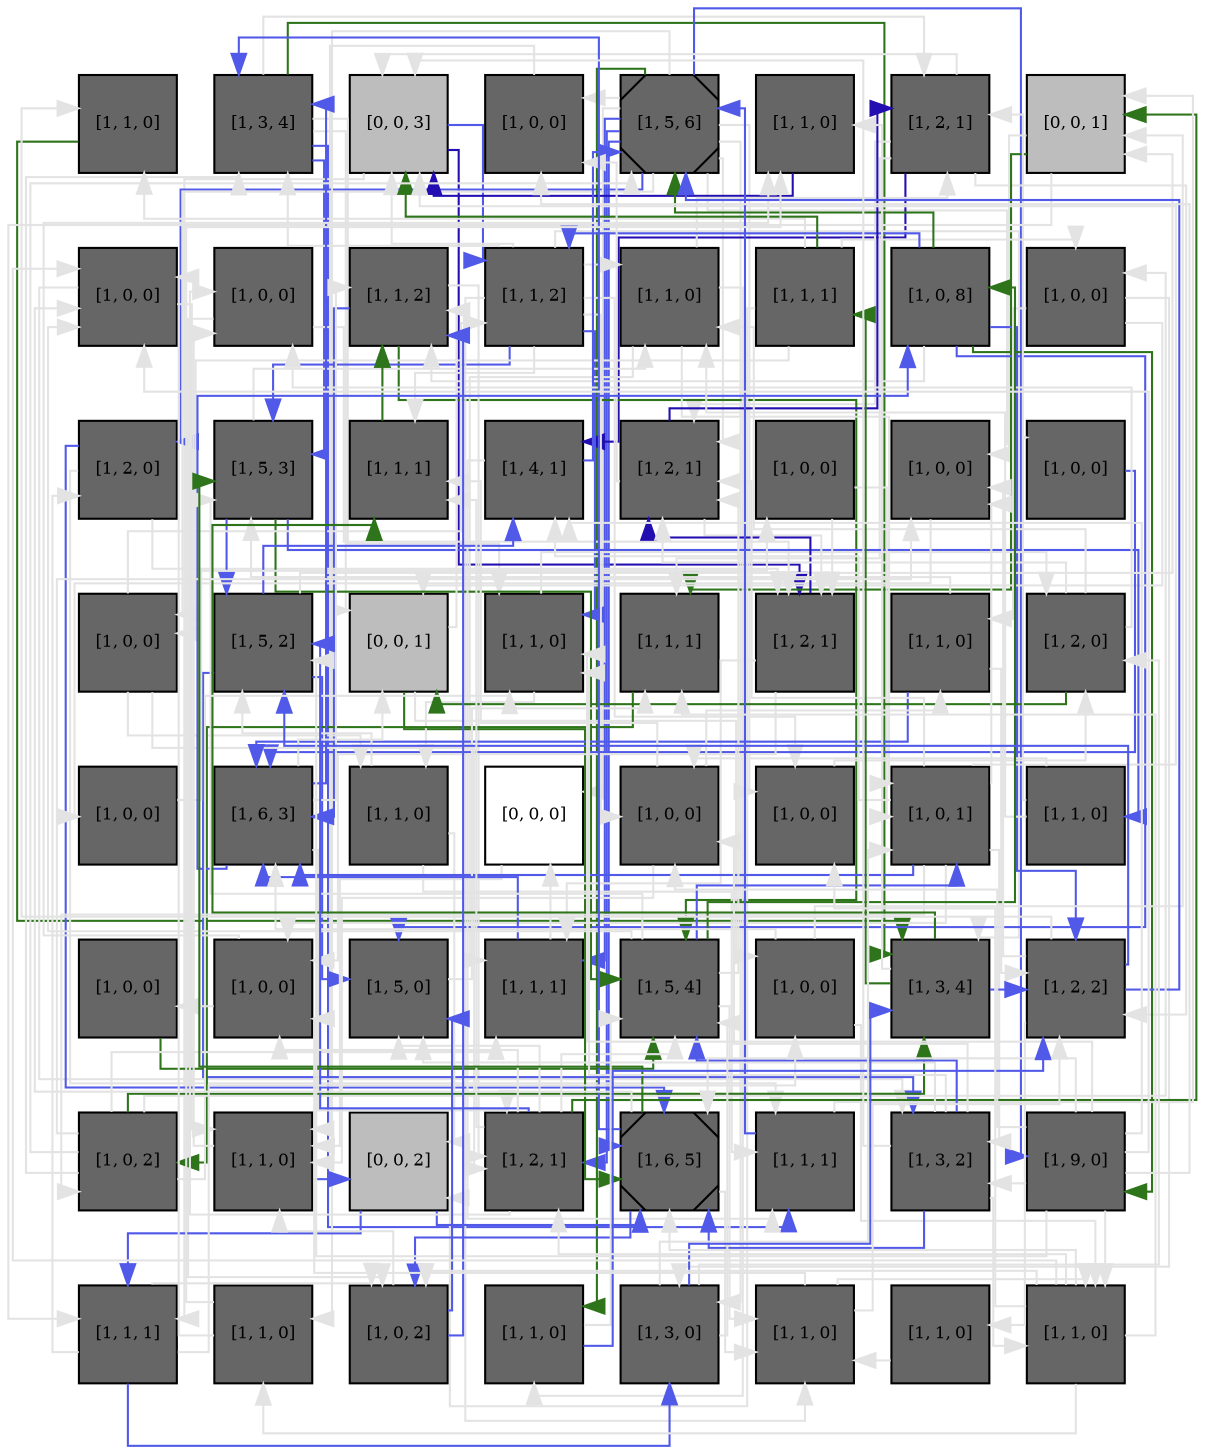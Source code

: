 digraph layout  {
rankdir=TB;
splines=ortho;
node [fixedsize=false, style=filled, width="0.6"];
edge [constraint=false];
0 [fillcolor="#666666", fontsize=8, label="[1, 1, 0]", shape=square, tooltip="name:  STAT6 ,\nin_degree: 2,\nout_degree: 1"];
1 [fillcolor="#666666", fontsize=8, label="[1, 3, 4]", shape=square, tooltip="name:  Eomes ,\nin_degree: 4,\nout_degree: 6"];
2 [fillcolor="#bdbdbd", fontsize=8, label="[0, 0, 3]", shape=square, tooltip="name: None,\nin_degree: 6,\nout_degree: 3"];
3 [fillcolor="#666666", fontsize=8, label="[1, 0, 0]", shape=square, tooltip="name:  IL27 ,\nin_degree: 3,\nout_degree: 1"];
4 [fillcolor="#666666", fontsize=8, label="[1, 5, 6]", shape=Msquare, tooltip="name:  Tbet ,\nin_degree: 5,\nout_degree: 14"];
5 [fillcolor="#666666", fontsize=8, label="[1, 1, 0]", shape=square, tooltip="name:  Notch1 ,\nin_degree: 3,\nout_degree: 1"];
6 [fillcolor="#666666", fontsize=8, label="[1, 2, 1]", shape=square, tooltip="name:  IL4R ,\nin_degree: 4,\nout_degree: 5"];
7 [fillcolor="#bdbdbd", fontsize=8, label="[0, 0, 1]", shape=square, tooltip="name: None,\nin_degree: 4,\nout_degree: 3"];
8 [fillcolor="#666666", fontsize=8, label="[1, 0, 0]", shape=square, tooltip="name: TCR,\nin_degree: 5,\nout_degree: 2"];
9 [fillcolor="#666666", fontsize=8, label="[1, 0, 0]", shape=square, tooltip="name: IL23,\nin_degree: 3,\nout_degree: 2"];
10 [fillcolor="#666666", fontsize=8, label="[1, 1, 2]", shape=square, tooltip="name:  Prf1 ,\nin_degree: 5,\nout_degree: 3"];
11 [fillcolor="#666666", fontsize=8, label="[1, 1, 2]", shape=square, tooltip="name:  IL2R ,\nin_degree: 3,\nout_degree: 10"];
12 [fillcolor="#666666", fontsize=8, label="[1, 1, 0]", shape=square, tooltip="name:  IL17 ,\nin_degree: 4,\nout_degree: 4"];
13 [fillcolor="#666666", fontsize=8, label="[1, 1, 1]", shape=square, tooltip="name:  JAK1 ,\nin_degree: 1,\nout_degree: 5"];
14 [fillcolor="#666666", fontsize=8, label="[1, 0, 8]", shape=square, tooltip="name:  TCR ,\nin_degree: 2,\nout_degree: 6"];
15 [fillcolor="#666666", fontsize=8, label="[1, 0, 0]", shape=square, tooltip="name: IL7,\nin_degree: 2,\nout_degree: 3"];
16 [fillcolor="#666666", fontsize=8, label="[1, 2, 0]", shape=square, tooltip="name:  STAT4 ,\nin_degree: 2,\nout_degree: 3"];
17 [fillcolor="#666666", fontsize=8, label="[1, 5, 3]", shape=square, tooltip="name:  CD8 ,\nin_degree: 5,\nout_degree: 4"];
18 [fillcolor="#666666", fontsize=8, label="[1, 1, 1]", shape=square, tooltip="name:  Gzmb ,\nin_degree: 4,\nout_degree: 1"];
19 [fillcolor="#666666", fontsize=8, label="[1, 4, 1]", shape=square, tooltip="name:  CD4 ,\nin_degree: 4,\nout_degree: 2"];
20 [fillcolor="#666666", fontsize=8, label="[1, 2, 1]", shape=square, tooltip="name:  IL4 ,\nin_degree: 6,\nout_degree: 3"];
21 [fillcolor="#666666", fontsize=8, label="[1, 0, 0]", shape=square, tooltip="name:  IL18 ,\nin_degree: 1,\nout_degree: 2"];
22 [fillcolor="#666666", fontsize=8, label="[1, 0, 0]", shape=square, tooltip="name: Dll1,\nin_degree: 4,\nout_degree: 1"];
23 [fillcolor="#666666", fontsize=8, label="[1, 0, 0]", shape=square, tooltip="name:  IL12 ,\nin_degree: 1,\nout_degree: 1"];
24 [fillcolor="#666666", fontsize=8, label="[1, 0, 0]", shape=square, tooltip="name:  IL2 ,\nin_degree: 2,\nout_degree: 3"];
25 [fillcolor="#666666", fontsize=8, label="[1, 5, 2]", shape=square, tooltip="name:  Runx3 ,\nin_degree: 5,\nout_degree: 4"];
26 [fillcolor="#bdbdbd", fontsize=8, label="[0, 0, 1]", shape=square, tooltip="name: None,\nin_degree: 4,\nout_degree: 3"];
27 [fillcolor="#666666", fontsize=8, label="[1, 1, 0]", shape=square, tooltip="name:  IL10 ,\nin_degree: 5,\nout_degree: 2"];
28 [fillcolor="#666666", fontsize=8, label="[1, 1, 1]", shape=square, tooltip="name:  IFNgR ,\nin_degree: 4,\nout_degree: 1"];
29 [fillcolor="#666666", fontsize=8, label="[1, 2, 1]", shape=square, tooltip="name:  IL18R ,\nin_degree: 5,\nout_degree: 3"];
30 [fillcolor="#666666", fontsize=8, label="[1, 1, 0]", shape=square, tooltip="name:  TGFBR ,\nin_degree: 2,\nout_degree: 3"];
31 [fillcolor="#666666", fontsize=8, label="[1, 2, 0]", shape=square, tooltip="name:  SOCS ,\nin_degree: 3,\nout_degree: 4"];
32 [fillcolor="#666666", fontsize=8, label="[1, 0, 0]", shape=square, tooltip="name: IL12,\nin_degree: 1,\nout_degree: 1"];
33 [fillcolor="#666666", fontsize=8, label="[1, 6, 3]", shape=square, tooltip="name:  Foxp3 ,\nin_degree: 6,\nout_degree: 5"];
34 [fillcolor="#666666", fontsize=8, label="[1, 1, 0]", shape=square, tooltip="name:  IL10R ,\nin_degree: 2,\nout_degree: 3"];
35 [fillcolor="#FFFFFF", fontsize=8, label="[0, 0, 0]", shape=square, tooltip="name: None,\nin_degree: 2,\nout_degree: 1"];
36 [fillcolor="#666666", fontsize=8, label="[1, 0, 0]", shape=square, tooltip="name: IL27,\nin_degree: 4,\nout_degree: 3"];
37 [fillcolor="#666666", fontsize=8, label="[1, 0, 0]", shape=square, tooltip="name: IL2,\nin_degree: 3,\nout_degree: 1"];
38 [fillcolor="#666666", fontsize=8, label="[1, 0, 1]", shape=square, tooltip="name:  IFNB ,\nin_degree: 4,\nout_degree: 8"];
39 [fillcolor="#666666", fontsize=8, label="[1, 1, 0]", shape=square, tooltip="name:  TGFB ,\nin_degree: 1,\nout_degree: 3"];
40 [fillcolor="#666666", fontsize=8, label="[1, 0, 0]", shape=square, tooltip="name:  IL23 ,\nin_degree: 1,\nout_degree: 1"];
41 [fillcolor="#666666", fontsize=8, label="[1, 0, 0]", shape=square, tooltip="name:  Dll1 ,\nin_degree: 4,\nout_degree: 2"];
42 [fillcolor="#666666", fontsize=8, label="[1, 5, 0]", shape=square, tooltip="name:  IFNg ,\nin_degree: 5,\nout_degree: 1"];
43 [fillcolor="#666666", fontsize=8, label="[1, 1, 1]", shape=square, tooltip="name:  IRAK ,\nin_degree: 4,\nout_degree: 2"];
44 [fillcolor="#666666", fontsize=8, label="[1, 5, 4]", shape=square, tooltip="name:  GATA3 ,\nin_degree: 7,\nout_degree: 6"];
45 [fillcolor="#666666", fontsize=8, label="[1, 0, 0]", shape=square, tooltip="name:  IL7 ,\nin_degree: 2,\nout_degree: 3"];
46 [fillcolor="#666666", fontsize=8, label="[1, 3, 4]", shape=square, tooltip="name:  STAT5 ,\nin_degree: 5,\nout_degree: 4"];
47 [fillcolor="#666666", fontsize=8, label="[1, 2, 2]", shape=square, tooltip="name:  IL12R ,\nin_degree: 6,\nout_degree: 5"];
48 [fillcolor="#666666", fontsize=8, label="[1, 0, 2]", shape=square, tooltip="name: IL18,\nin_degree: 2,\nout_degree: 7"];
49 [fillcolor="#666666", fontsize=8, label="[1, 1, 0]", shape=square, tooltip="name:  IL27R ,\nin_degree: 5,\nout_degree: 2"];
50 [fillcolor="#bdbdbd", fontsize=8, label="[0, 0, 2]", shape=square, tooltip="name: None,\nin_degree: 3,\nout_degree: 2"];
51 [fillcolor="#666666", fontsize=8, label="[1, 2, 1]", shape=square, tooltip="name:  IL7R ,\nin_degree: 5,\nout_degree: 7"];
52 [fillcolor="#666666", fontsize=8, label="[1, 6, 5]", shape=Msquare, tooltip="name:  RORgt ,\nin_degree: 7,\nout_degree: 5"];
53 [fillcolor="#666666", fontsize=8, label="[1, 1, 1]", shape=square, tooltip="name:  SMAD2 ,\nin_degree: 4,\nout_degree: 2"];
54 [fillcolor="#666666", fontsize=8, label="[1, 3, 2]", shape=square, tooltip="name:  STAT3 ,\nin_degree: 4,\nout_degree: 7"];
55 [fillcolor="#666666", fontsize=8, label="[1, 9, 0]", shape=square, tooltip="name:  ThPOK ,\nin_degree: 2,\nout_degree: 9"];
56 [fillcolor="#666666", fontsize=8, label="[1, 1, 1]", shape=square, tooltip="name:  IFNBR ,\nin_degree: 3,\nout_degree: 4"];
57 [fillcolor="#666666", fontsize=8, label="[1, 1, 0]", shape=square, tooltip="name:  JAK3 ,\nin_degree: 2,\nout_degree: 2"];
58 [fillcolor="#666666", fontsize=8, label="[1, 0, 2]", shape=square, tooltip="name: IFNB,\nin_degree: 4,\nout_degree: 3"];
59 [fillcolor="#666666", fontsize=8, label="[1, 1, 0]", shape=square, tooltip="name:  IL23R ,\nin_degree: 2,\nout_degree: 2"];
60 [fillcolor="#666666", fontsize=8, label="[1, 3, 0]", shape=square, tooltip="name:  STAT1 ,\nin_degree: 3,\nout_degree: 4"];
61 [fillcolor="#666666", fontsize=8, label="[1, 1, 0]", shape=square, tooltip="name:  IL6 ,\nin_degree: 4,\nout_degree: 3"];
62 [fillcolor="#666666", fontsize=8, label="[1, 1, 0]", shape=square, tooltip="name:  NFAT ,\nin_degree: 1,\nout_degree: 1"];
63 [fillcolor="#666666", fontsize=8, label="[1, 1, 0]", shape=square, tooltip="name:  IL6R ,\nin_degree: 4,\nout_degree: 7"];
0 -> 46  [color="#2E741B", style="penwidth(0.1)", tooltip="0( STAT6 ) to 29( IL18R )", weight=1];
1 -> 27  [color=grey89, style="penwidth(0.1)", tooltip=" ", weight=1];
1 -> 17  [color="#5159E8", style="penwidth(0.1)", tooltip="33( Foxp3 ) to 39( TGFB )", weight=1];
1 -> 53  [color="#5159E8", style="penwidth(0.1)", tooltip="52( RORgt ) to 4( Tbet )", weight=1];
1 -> 6  [color=grey89, style="penwidth(0.1)", tooltip=" ", weight=1];
1 -> 26  [color=grey89, style="penwidth(0.1)", tooltip=" ", weight=1];
1 -> 46  [color="#2E741B", style="penwidth(0.1)", tooltip="31( SOCS ) to 46( STAT5 )", weight=1];
2 -> 29  [color="#230FB1", style="penwidth(0.1)", tooltip="5( Notch1 ) to 19( CD4 )", weight=1];
2 -> 56  [color=grey89, style="penwidth(0.1)", tooltip=" ", weight=1];
2 -> 11  [color="#5159E8", style="penwidth(0.1)", tooltip="5( Notch1 ) to 17( CD8 )", weight=1];
3 -> 49  [color=grey89, style="penwidth(0.1)", tooltip=" ", weight=1];
4 -> 43  [color="#5159E8", style="penwidth(0.1)", tooltip="53( SMAD2 ) to 33( Foxp3 )", weight=1];
4 -> 51  [color="#5159E8", style="penwidth(0.1)", tooltip="19( CD4 ) to 25( Runx3 )", weight=1];
4 -> 37  [color=grey89, style="penwidth(0.1)", tooltip=" ", weight=1];
4 -> 55  [color="#5159E8", style="penwidth(0.1)", tooltip="25( Runx3 ) to 55( ThPOK )", weight=1];
4 -> 57  [color=grey89, style="penwidth(0.1)", tooltip=" ", weight=1];
4 -> 20  [color=grey89, style="penwidth(0.1)", tooltip=" ", weight=1];
4 -> 52  [color="#5159E8", style="penwidth(0.1)", tooltip="44( GATA3 ) to 52( RORgt )", weight=1];
4 -> 35  [color=grey89, style="penwidth(0.1)", tooltip=" ", weight=1];
4 -> 3  [color=grey89, style="penwidth(0.1)", tooltip=" ", weight=1];
4 -> 59  [color="#2E741B", style="penwidth(0.1)", tooltip="40( IL23 ) to 59( IL23R )", weight=1];
4 -> 16  [color="#5159E8", style="penwidth(0.1)", tooltip="44( GATA3 ) to 16( STAT4 )", weight=1];
4 -> 60  [color=grey89, style="penwidth(0.1)", tooltip=" ", weight=1];
4 -> 24  [color=grey89, style="penwidth(0.1)", tooltip=" ", weight=1];
4 -> 23  [color=grey89, style="penwidth(0.1)", tooltip=" ", weight=1];
5 -> 2  [color="#230FB1", style="penwidth(0.1)", tooltip="5( Notch1 ) to 19( CD4 )", weight=1];
6 -> 19  [color="#230FB1", style="penwidth(0.1)", tooltip="5( Notch1 ) to 19( CD4 )", weight=1];
6 -> 28  [color=grey89, style="penwidth(0.1)", tooltip=" ", weight=1];
6 -> 2  [color=grey89, style="penwidth(0.1)", tooltip=" ", weight=1];
6 -> 20  [color=grey89, style="penwidth(0.1)", tooltip=" ", weight=1];
6 -> 47  [color=grey89, style="penwidth(0.1)", tooltip=" ", weight=1];
7 -> 28  [color="#2E741B", style="penwidth(0.1)", tooltip="51( IL7R ) to 46( STAT5 )", weight=1];
7 -> 56  [color=grey89, style="penwidth(0.1)", tooltip=" ", weight=1];
7 -> 22  [color=grey89, style="penwidth(0.1)", tooltip=" ", weight=1];
8 -> 49  [color=grey89, style="penwidth(0.1)", tooltip=" ", weight=1];
8 -> 54  [color=grey89, style="penwidth(0.1)", tooltip=" ", weight=1];
9 -> 29  [color=grey89, style="penwidth(0.1)", tooltip=" ", weight=1];
9 -> 58  [color=grey89, style="penwidth(0.1)", tooltip=" ", weight=1];
10 -> 51  [color=grey89, style="penwidth(0.1)", tooltip=" ", weight=1];
10 -> 33  [color="#5159E8", style="penwidth(0.1)", tooltip="52( RORgt ) to 33( Foxp3 )", weight=1];
10 -> 44  [color="#2E741B", style="penwidth(0.1)", tooltip="0( STAT6 ) to 44( GATA3 )", weight=1];
11 -> 36  [color=grey89, style="penwidth(0.1)", tooltip=" ", weight=1];
11 -> 2  [color=grey89, style="penwidth(0.1)", tooltip=" ", weight=1];
11 -> 17  [color="#5159E8", style="penwidth(0.1)", tooltip="5( Notch1 ) to 17( CD8 )", weight=1];
11 -> 1  [color=grey89, style="penwidth(0.1)", tooltip=" ", weight=1];
11 -> 27  [color="#5159E8", style="penwidth(0.1)", tooltip="44( GATA3 ) to 27( IL10 )", weight=1];
11 -> 61  [color=grey89, style="penwidth(0.1)", tooltip=" ", weight=1];
11 -> 46  [color=grey89, style="penwidth(0.1)", tooltip=" ", weight=1];
11 -> 12  [color=grey89, style="penwidth(0.1)", tooltip=" ", weight=1];
11 -> 18  [color=grey89, style="penwidth(0.1)", tooltip=" ", weight=1];
11 -> 37  [color=grey89, style="penwidth(0.1)", tooltip=" ", weight=1];
12 -> 38  [color=grey89, style="penwidth(0.1)", tooltip=" ", weight=1];
12 -> 59  [color=grey89, style="penwidth(0.1)", tooltip=" ", weight=1];
12 -> 6  [color=grey89, style="penwidth(0.1)", tooltip=" ", weight=1];
12 -> 43  [color=grey89, style="penwidth(0.1)", tooltip=" ", weight=1];
13 -> 24  [color=grey89, style="penwidth(0.1)", tooltip=" ", weight=1];
13 -> 0  [color=grey89, style="penwidth(0.1)", tooltip=" ", weight=1];
13 -> 2  [color="#2E741B", style="penwidth(0.1)", tooltip="0( STAT6 ) to 29( IL18R )", weight=1];
13 -> 15  [color=grey89, style="penwidth(0.1)", tooltip=" ", weight=1];
13 -> 50  [color=grey89, style="penwidth(0.1)", tooltip=" ", weight=1];
14 -> 11  [color="#5159E8", style="penwidth(0.1)", tooltip="44( GATA3 ) to 27( IL10 )", weight=1];
14 -> 4  [color="#2E741B", style="penwidth(0.1)", tooltip="40( IL23 ) to 59( IL23R )", weight=1];
14 -> 42  [color="#5159E8", style="penwidth(0.1)", tooltip="43( IRAK ) to 42( IFNg )", weight=1];
14 -> 55  [color="#2E741B", style="penwidth(0.1)", tooltip="52( RORgt ) to 55( ThPOK )", weight=1];
14 -> 47  [color="#5159E8", style="penwidth(0.1)", tooltip="23( IL12 ) to 47( IL12R )", weight=1];
14 -> 10  [color=grey89, style="penwidth(0.1)", tooltip=" ", weight=1];
15 -> 60  [color=grey89, style="penwidth(0.1)", tooltip=" ", weight=1];
15 -> 30  [color=grey89, style="penwidth(0.1)", tooltip=" ", weight=1];
15 -> 26  [color=grey89, style="penwidth(0.1)", tooltip=" ", weight=1];
16 -> 52  [color="#5159E8", style="penwidth(0.1)", tooltip="16( STAT4 ) to 42( IFNg )", weight=1];
16 -> 29  [color=grey89, style="penwidth(0.1)", tooltip=" ", weight=1];
16 -> 53  [color=grey89, style="penwidth(0.1)", tooltip=" ", weight=1];
17 -> 39  [color="#5159E8", style="penwidth(0.1)", tooltip="33( Foxp3 ) to 39( TGFB )", weight=1];
17 -> 12  [color=grey89, style="penwidth(0.1)", tooltip=" ", weight=1];
17 -> 44  [color="#2E741B", style="penwidth(0.1)", tooltip="52( RORgt ) to 55( ThPOK )", weight=1];
17 -> 25  [color="#5159E8", style="penwidth(0.1)", tooltip="1( Eomes ) to 42( IFNg )", weight=1];
18 -> 10  [color="#2E741B", style="penwidth(0.1)", tooltip="0( STAT6 ) to 44( GATA3 )", weight=1];
19 -> 53  [color=grey89, style="penwidth(0.1)", tooltip=" ", weight=1];
19 -> 4  [color="#5159E8", style="penwidth(0.1)", tooltip="19( CD4 ) to 25( Runx3 )", weight=1];
20 -> 29  [color=grey89, style="penwidth(0.1)", tooltip=" ", weight=1];
20 -> 6  [color="#230FB1", style="penwidth(0.1)", tooltip="5( Notch1 ) to 19( CD4 )", weight=1];
20 -> 3  [color=grey89, style="penwidth(0.1)", tooltip=" ", weight=1];
21 -> 38  [color=grey89, style="penwidth(0.1)", tooltip=" ", weight=1];
21 -> 29  [color=grey89, style="penwidth(0.1)", tooltip=" ", weight=1];
22 -> 32  [color=grey89, style="penwidth(0.1)", tooltip=" ", weight=1];
23 -> 33  [color="#5159E8", style="penwidth(0.1)", tooltip="23( IL12 ) to 47( IL12R )", weight=1];
24 -> 34  [color=grey89, style="penwidth(0.1)", tooltip=" ", weight=1];
24 -> 51  [color=grey89, style="penwidth(0.1)", tooltip=" ", weight=1];
24 -> 11  [color=grey89, style="penwidth(0.1)", tooltip=" ", weight=1];
25 -> 19  [color="#5159E8", style="penwidth(0.1)", tooltip="25( Runx3 ) to 55( ThPOK )", weight=1];
25 -> 42  [color="#5159E8", style="penwidth(0.1)", tooltip="1( Eomes ) to 42( IFNg )", weight=1];
25 -> 54  [color="#5159E8", style="penwidth(0.1)", tooltip="59( IL23R ) to 54( STAT3 )", weight=1];
25 -> 7  [color=grey89, style="penwidth(0.1)", tooltip=" ", weight=1];
26 -> 52  [color="#2E741B", style="penwidth(0.1)", tooltip="31( SOCS ) to 46( STAT5 )", weight=1];
26 -> 10  [color=grey89, style="penwidth(0.1)", tooltip=" ", weight=1];
26 -> 45  [color=grey89, style="penwidth(0.1)", tooltip=" ", weight=1];
27 -> 31  [color=grey89, style="penwidth(0.1)", tooltip=" ", weight=1];
27 -> 34  [color=grey89, style="penwidth(0.1)", tooltip=" ", weight=1];
28 -> 48  [color="#2E741B", style="penwidth(0.1)", tooltip="51( IL7R ) to 46( STAT5 )", weight=1];
29 -> 41  [color=grey89, style="penwidth(0.1)", tooltip=" ", weight=1];
29 -> 20  [color="#230FB1", style="penwidth(0.1)", tooltip="5( Notch1 ) to 19( CD4 )", weight=1];
29 -> 43  [color=grey89, style="penwidth(0.1)", tooltip=" ", weight=1];
30 -> 47  [color=grey89, style="penwidth(0.1)", tooltip=" ", weight=1];
30 -> 33  [color="#5159E8", style="penwidth(0.1)", tooltip="30( TGFBR ) to 53( SMAD2 )", weight=1];
30 -> 17  [color=grey89, style="penwidth(0.1)", tooltip=" ", weight=1];
31 -> 26  [color="#2E741B", style="penwidth(0.1)", tooltip="31( SOCS ) to 46( STAT5 )", weight=1];
31 -> 9  [color=grey89, style="penwidth(0.1)", tooltip=" ", weight=1];
31 -> 20  [color=grey89, style="penwidth(0.1)", tooltip=" ", weight=1];
31 -> 12  [color=grey89, style="penwidth(0.1)", tooltip=" ", weight=1];
32 -> 21  [color=grey89, style="penwidth(0.1)", tooltip=" ", weight=1];
33 -> 10  [color=grey89, style="penwidth(0.1)", tooltip=" ", weight=1];
33 -> 26  [color=grey89, style="penwidth(0.1)", tooltip=" ", weight=1];
33 -> 14  [color="#5159E8", style="penwidth(0.1)", tooltip="23( IL12 ) to 47( IL12R )", weight=1];
33 -> 51  [color=grey89, style="penwidth(0.1)", tooltip=" ", weight=1];
33 -> 1  [color="#5159E8", style="penwidth(0.1)", tooltip="33( Foxp3 ) to 39( TGFB )", weight=1];
34 -> 50  [color=grey89, style="penwidth(0.1)", tooltip=" ", weight=1];
34 -> 25  [color=grey89, style="penwidth(0.1)", tooltip=" ", weight=1];
34 -> 53  [color=grey89, style="penwidth(0.1)", tooltip=" ", weight=1];
35 -> 49  [color=grey89, style="penwidth(0.1)", tooltip=" ", weight=1];
36 -> 30  [color=grey89, style="penwidth(0.1)", tooltip=" ", weight=1];
36 -> 18  [color=grey89, style="penwidth(0.1)", tooltip=" ", weight=1];
36 -> 49  [color=grey89, style="penwidth(0.1)", tooltip=" ", weight=1];
37 -> 31  [color=grey89, style="penwidth(0.1)", tooltip=" ", weight=1];
38 -> 48  [color=grey89, style="penwidth(0.1)", tooltip=" ", weight=1];
38 -> 54  [color=grey89, style="penwidth(0.1)", tooltip=" ", weight=1];
38 -> 2  [color=grey89, style="penwidth(0.1)", tooltip=" ", weight=1];
38 -> 22  [color=grey89, style="penwidth(0.1)", tooltip=" ", weight=1];
38 -> 19  [color=grey89, style="penwidth(0.1)", tooltip=" ", weight=1];
38 -> 33  [color="#5159E8", style="penwidth(0.1)", tooltip="54( STAT3 ) to 33( Foxp3 )", weight=1];
38 -> 20  [color=grey89, style="penwidth(0.1)", tooltip=" ", weight=1];
38 -> 41  [color=grey89, style="penwidth(0.1)", tooltip=" ", weight=1];
39 -> 6  [color=grey89, style="penwidth(0.1)", tooltip=" ", weight=1];
39 -> 12  [color=grey89, style="penwidth(0.1)", tooltip=" ", weight=1];
39 -> 36  [color=grey89, style="penwidth(0.1)", tooltip=" ", weight=1];
40 -> 44  [color="#2E741B", style="penwidth(0.1)", tooltip="40( IL23 ) to 59( IL23R )", weight=1];
41 -> 40  [color=grey89, style="penwidth(0.1)", tooltip=" ", weight=1];
41 -> 5  [color=grey89, style="penwidth(0.1)", tooltip=" ", weight=1];
42 -> 28  [color=grey89, style="penwidth(0.1)", tooltip=" ", weight=1];
43 -> 33  [color="#5159E8", style="penwidth(0.1)", tooltip="53( SMAD2 ) to 33( Foxp3 )", weight=1];
43 -> 35  [color=grey89, style="penwidth(0.1)", tooltip=" ", weight=1];
44 -> 14  [color="#2E741B", style="penwidth(0.1)", tooltip="40( IL23 ) to 59( IL23R )", weight=1];
44 -> 17  [color=grey89, style="penwidth(0.1)", tooltip=" ", weight=1];
44 -> 38  [color="#5159E8", style="penwidth(0.1)", tooltip="54( STAT3 ) to 33( Foxp3 )", weight=1];
44 -> 20  [color=grey89, style="penwidth(0.1)", tooltip=" ", weight=1];
44 -> 8  [color=grey89, style="penwidth(0.1)", tooltip=" ", weight=1];
44 -> 61  [color=grey89, style="penwidth(0.1)", tooltip=" ", weight=1];
45 -> 63  [color=grey89, style="penwidth(0.1)", tooltip=" ", weight=1];
45 -> 7  [color=grey89, style="penwidth(0.1)", tooltip=" ", weight=1];
45 -> 33  [color=grey89, style="penwidth(0.1)", tooltip=" ", weight=1];
46 -> 13  [color="#2E741B", style="penwidth(0.1)", tooltip="0( STAT6 ) to 29( IL18R )", weight=1];
46 -> 5  [color=grey89, style="penwidth(0.1)", tooltip=" ", weight=1];
46 -> 47  [color="#5159E8", style="penwidth(0.1)", tooltip="60( STAT1 ) to 4( Tbet )", weight=1];
46 -> 18  [color="#2E741B", style="penwidth(0.1)", tooltip="0( STAT6 ) to 44( GATA3 )", weight=1];
47 -> 0  [color=grey89, style="penwidth(0.1)", tooltip=" ", weight=1];
47 -> 4  [color="#5159E8", style="penwidth(0.1)", tooltip="60( STAT1 ) to 4( Tbet )", weight=1];
47 -> 62  [color=grey89, style="penwidth(0.1)", tooltip=" ", weight=1];
47 -> 22  [color=grey89, style="penwidth(0.1)", tooltip=" ", weight=1];
47 -> 25  [color="#5159E8", style="penwidth(0.1)", tooltip="59( IL23R ) to 54( STAT3 )", weight=1];
48 -> 4  [color=grey89, style="penwidth(0.1)", tooltip=" ", weight=1];
48 -> 27  [color=grey89, style="penwidth(0.1)", tooltip=" ", weight=1];
48 -> 15  [color=grey89, style="penwidth(0.1)", tooltip=" ", weight=1];
48 -> 1  [color=grey89, style="penwidth(0.1)", tooltip=" ", weight=1];
48 -> 46  [color="#2E741B", style="penwidth(0.1)", tooltip="51( IL7R ) to 46( STAT5 )", weight=1];
48 -> 22  [color=grey89, style="penwidth(0.1)", tooltip=" ", weight=1];
48 -> 43  [color=grey89, style="penwidth(0.1)", tooltip=" ", weight=1];
49 -> 9  [color=grey89, style="penwidth(0.1)", tooltip=" ", weight=1];
49 -> 50  [color="#5159E8", style="penwidth(0.1)", tooltip="49( IL27R ) to 60( STAT1 )", weight=1];
50 -> 56  [color="#5159E8", style="penwidth(0.1)", tooltip="49( IL27R ) to 60( STAT1 )", weight=1];
50 -> 52  [color="#5159E8", style="penwidth(0.1)", tooltip="49( IL27R ) to 1( Eomes )", weight=1];
51 -> 7  [color="#2E741B", style="penwidth(0.1)", tooltip="51( IL7R ) to 46( STAT5 )", weight=1];
51 -> 42  [color=grey89, style="penwidth(0.1)", tooltip=" ", weight=1];
51 -> 18  [color=grey89, style="penwidth(0.1)", tooltip=" ", weight=1];
51 -> 9  [color=grey89, style="penwidth(0.1)", tooltip=" ", weight=1];
51 -> 41  [color=grey89, style="penwidth(0.1)", tooltip=" ", weight=1];
51 -> 44  [color=grey89, style="penwidth(0.1)", tooltip=" ", weight=1];
51 -> 25  [color="#5159E8", style="penwidth(0.1)", tooltip="19( CD4 ) to 25( Runx3 )", weight=1];
52 -> 58  [color="#5159E8", style="penwidth(0.1)", tooltip="52( RORgt ) to 33( Foxp3 )", weight=1];
52 -> 17  [color="#2E741B", style="penwidth(0.1)", tooltip="52( RORgt ) to 55( ThPOK )", weight=1];
52 -> 8  [color=grey89, style="penwidth(0.1)", tooltip=" ", weight=1];
52 -> 1  [color="#5159E8", style="penwidth(0.1)", tooltip="52( RORgt ) to 4( Tbet )", weight=1];
52 -> 61  [color=grey89, style="penwidth(0.1)", tooltip=" ", weight=1];
53 -> 7  [color=grey89, style="penwidth(0.1)", tooltip=" ", weight=1];
53 -> 4  [color="#5159E8", style="penwidth(0.1)", tooltip="52( RORgt ) to 4( Tbet )", weight=1];
54 -> 27  [color=grey89, style="penwidth(0.1)", tooltip=" ", weight=1];
54 -> 2  [color=grey89, style="penwidth(0.1)", tooltip=" ", weight=1];
54 -> 52  [color="#5159E8", style="penwidth(0.1)", tooltip="25( Runx3 ) to 17( CD8 )", weight=1];
54 -> 44  [color="#5159E8", style="penwidth(0.1)", tooltip="54( STAT3 ) to 33( Foxp3 )", weight=1];
54 -> 42  [color=grey89, style="penwidth(0.1)", tooltip=" ", weight=1];
54 -> 36  [color=grey89, style="penwidth(0.1)", tooltip=" ", weight=1];
54 -> 63  [color=grey89, style="penwidth(0.1)", tooltip=" ", weight=1];
55 -> 3  [color=grey89, style="penwidth(0.1)", tooltip=" ", weight=1];
55 -> 25  [color=grey89, style="penwidth(0.1)", tooltip=" ", weight=1];
55 -> 19  [color=grey89, style="penwidth(0.1)", tooltip=" ", weight=1];
55 -> 52  [color=grey89, style="penwidth(0.1)", tooltip=" ", weight=1];
55 -> 8  [color=grey89, style="penwidth(0.1)", tooltip=" ", weight=1];
55 -> 63  [color=grey89, style="penwidth(0.1)", tooltip=" ", weight=1];
55 -> 54  [color=grey89, style="penwidth(0.1)", tooltip=" ", weight=1];
55 -> 27  [color=grey89, style="penwidth(0.1)", tooltip=" ", weight=1];
55 -> 36  [color=grey89, style="penwidth(0.1)", tooltip=" ", weight=1];
56 -> 45  [color=grey89, style="penwidth(0.1)", tooltip=" ", weight=1];
56 -> 16  [color=grey89, style="penwidth(0.1)", tooltip=" ", weight=1];
56 -> 60  [color="#5159E8", style="penwidth(0.1)", tooltip="49( IL27R ) to 60( STAT1 )", weight=1];
56 -> 58  [color=grey89, style="penwidth(0.1)", tooltip=" ", weight=1];
57 -> 8  [color=grey89, style="penwidth(0.1)", tooltip=" ", weight=1];
57 -> 5  [color=grey89, style="penwidth(0.1)", tooltip=" ", weight=1];
58 -> 10  [color="#5159E8", style="penwidth(0.1)", tooltip="52( RORgt ) to 33( Foxp3 )", weight=1];
58 -> 49  [color=grey89, style="penwidth(0.1)", tooltip=" ", weight=1];
58 -> 42  [color="#5159E8", style="penwidth(0.1)", tooltip="16( STAT4 ) to 42( IFNg )", weight=1];
59 -> 47  [color="#5159E8", style="penwidth(0.1)", tooltip="59( IL23R ) to 54( STAT3 )", weight=1];
59 -> 44  [color=grey89, style="penwidth(0.1)", tooltip=" ", weight=1];
60 -> 46  [color="#5159E8", style="penwidth(0.1)", tooltip="60( STAT1 ) to 4( Tbet )", weight=1];
60 -> 38  [color=grey89, style="penwidth(0.1)", tooltip=" ", weight=1];
60 -> 31  [color=grey89, style="penwidth(0.1)", tooltip=" ", weight=1];
60 -> 44  [color=grey89, style="penwidth(0.1)", tooltip=" ", weight=1];
61 -> 47  [color=grey89, style="penwidth(0.1)", tooltip=" ", weight=1];
61 -> 63  [color=grey89, style="penwidth(0.1)", tooltip=" ", weight=1];
61 -> 41  [color=grey89, style="penwidth(0.1)", tooltip=" ", weight=1];
62 -> 61  [color=grey89, style="penwidth(0.1)", tooltip=" ", weight=1];
63 -> 37  [color=grey89, style="penwidth(0.1)", tooltip=" ", weight=1];
63 -> 51  [color=grey89, style="penwidth(0.1)", tooltip=" ", weight=1];
63 -> 52  [color=grey89, style="penwidth(0.1)", tooltip=" ", weight=1];
63 -> 28  [color=grey89, style="penwidth(0.1)", tooltip=" ", weight=1];
63 -> 58  [color=grey89, style="penwidth(0.1)", tooltip=" ", weight=1];
63 -> 8  [color=grey89, style="penwidth(0.1)", tooltip=" ", weight=1];
63 -> 57  [color=grey89, style="penwidth(0.1)", tooltip=" ", weight=1];
edge [constraint=true, style=invis];

0 -> 8 -> 16 -> 24 -> 32 -> 40 -> 48 -> 56;
1 -> 9 -> 17 -> 25 -> 33 -> 41 -> 49 -> 57;
2 -> 10 -> 18 -> 26 -> 34 -> 42 -> 50 -> 58;
3 -> 11 -> 19 -> 27 -> 35 -> 43 -> 51 -> 59;
4 -> 12 -> 20 -> 28 -> 36 -> 44 -> 52 -> 60;
5 -> 13 -> 21 -> 29 -> 37 -> 45 -> 53 -> 61;
6 -> 14 -> 22 -> 30 -> 38 -> 46 -> 54 -> 62;
7 -> 15 -> 23 -> 31 -> 39 -> 47 -> 55 -> 63;
rank = same {0 -> 1 -> 2 -> 3 -> 4 -> 5 -> 6 -> 7};
rank = same {8 -> 9 -> 10 -> 11 -> 12 -> 13 -> 14 -> 15};
rank = same {16 -> 17 -> 18 -> 19 -> 20 -> 21 -> 22 -> 23};
rank = same {24 -> 25 -> 26 -> 27 -> 28 -> 29 -> 30 -> 31};
rank = same {32 -> 33 -> 34 -> 35 -> 36 -> 37 -> 38 -> 39};
rank = same {40 -> 41 -> 42 -> 43 -> 44 -> 45 -> 46 -> 47};
rank = same {48 -> 49 -> 50 -> 51 -> 52 -> 53 -> 54 -> 55};
rank = same {56 -> 57 -> 58 -> 59 -> 60 -> 61 -> 62 -> 63};
}